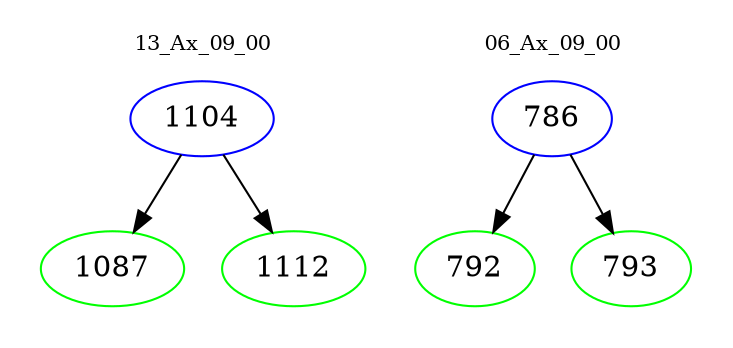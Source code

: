 digraph{
subgraph cluster_0 {
color = white
label = "13_Ax_09_00";
fontsize=10;
T0_1104 [label="1104", color="blue"]
T0_1104 -> T0_1087 [color="black"]
T0_1087 [label="1087", color="green"]
T0_1104 -> T0_1112 [color="black"]
T0_1112 [label="1112", color="green"]
}
subgraph cluster_1 {
color = white
label = "06_Ax_09_00";
fontsize=10;
T1_786 [label="786", color="blue"]
T1_786 -> T1_792 [color="black"]
T1_792 [label="792", color="green"]
T1_786 -> T1_793 [color="black"]
T1_793 [label="793", color="green"]
}
}
